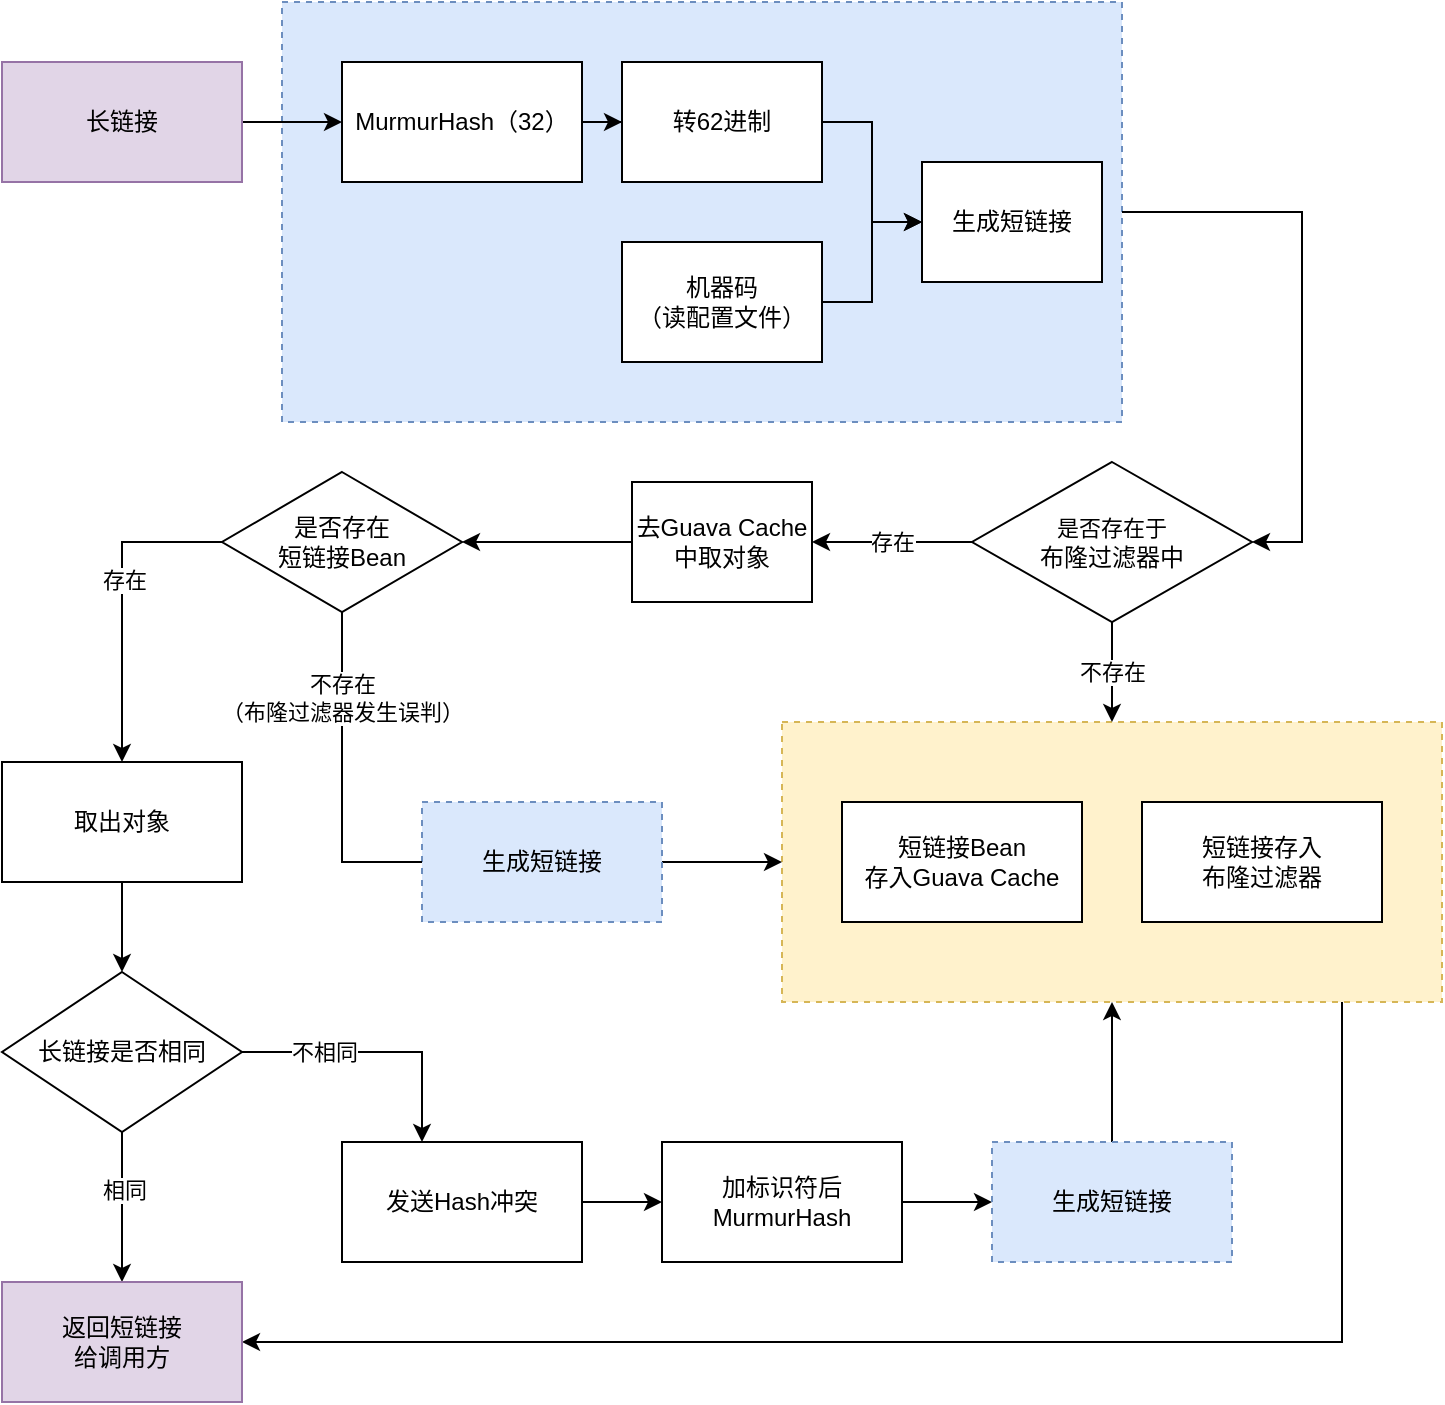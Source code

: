 <mxfile version="17.5.0" type="github" pages="2">
  <diagram id="PhP-BJQ2wtuO1mvePhvb" name="第 1 页">
    <mxGraphModel dx="1038" dy="524" grid="1" gridSize="10" guides="1" tooltips="1" connect="1" arrows="1" fold="1" page="1" pageScale="1" pageWidth="827" pageHeight="1169" math="0" shadow="0">
      <root>
        <mxCell id="0" />
        <mxCell id="1" parent="0" />
        <mxCell id="jcqEOY2t5M7yC_sGDvnl-13" value="" style="rounded=0;whiteSpace=wrap;html=1;dashed=1;fillColor=#dae8fc;strokeColor=#6c8ebf;" parent="1" vertex="1">
          <mxGeometry x="200" y="60" width="420" height="210" as="geometry" />
        </mxCell>
        <mxCell id="jcqEOY2t5M7yC_sGDvnl-9" style="edgeStyle=orthogonalEdgeStyle;rounded=0;orthogonalLoop=1;jettySize=auto;html=1;entryX=1;entryY=0.5;entryDx=0;entryDy=0;fontColor=#000000;strokeColor=#000000;" parent="1" source="jcqEOY2t5M7yC_sGDvnl-8" target="Cr4EuKPD1U2jUR8o6u61-44" edge="1">
          <mxGeometry relative="1" as="geometry">
            <Array as="points">
              <mxPoint x="730" y="730" />
            </Array>
          </mxGeometry>
        </mxCell>
        <mxCell id="jcqEOY2t5M7yC_sGDvnl-8" value="" style="rounded=0;whiteSpace=wrap;html=1;dashed=1;fillColor=#fff2cc;strokeColor=#d6b656;" parent="1" vertex="1">
          <mxGeometry x="450" y="420" width="330" height="140" as="geometry" />
        </mxCell>
        <mxCell id="Cr4EuKPD1U2jUR8o6u61-5" style="edgeStyle=orthogonalEdgeStyle;rounded=0;orthogonalLoop=1;jettySize=auto;html=1;" parent="1" source="Cr4EuKPD1U2jUR8o6u61-1" target="Cr4EuKPD1U2jUR8o6u61-3" edge="1">
          <mxGeometry relative="1" as="geometry" />
        </mxCell>
        <mxCell id="Cr4EuKPD1U2jUR8o6u61-1" value="长链接" style="rounded=0;whiteSpace=wrap;html=1;fillColor=#e1d5e7;strokeColor=#9673a6;" parent="1" vertex="1">
          <mxGeometry x="60" y="90" width="120" height="60" as="geometry" />
        </mxCell>
        <mxCell id="Cr4EuKPD1U2jUR8o6u61-6" style="edgeStyle=orthogonalEdgeStyle;rounded=0;orthogonalLoop=1;jettySize=auto;html=1;" parent="1" source="Cr4EuKPD1U2jUR8o6u61-3" target="Cr4EuKPD1U2jUR8o6u61-4" edge="1">
          <mxGeometry relative="1" as="geometry" />
        </mxCell>
        <mxCell id="Cr4EuKPD1U2jUR8o6u61-3" value="MurmurHash（32）" style="rounded=0;whiteSpace=wrap;html=1;" parent="1" vertex="1">
          <mxGeometry x="230" y="90" width="120" height="60" as="geometry" />
        </mxCell>
        <mxCell id="jcqEOY2t5M7yC_sGDvnl-16" style="edgeStyle=orthogonalEdgeStyle;rounded=0;orthogonalLoop=1;jettySize=auto;html=1;fontColor=#000000;strokeColor=#000000;" parent="1" source="Cr4EuKPD1U2jUR8o6u61-4" target="jcqEOY2t5M7yC_sGDvnl-15" edge="1">
          <mxGeometry relative="1" as="geometry" />
        </mxCell>
        <mxCell id="Cr4EuKPD1U2jUR8o6u61-4" value="转62进制" style="rounded=0;whiteSpace=wrap;html=1;" parent="1" vertex="1">
          <mxGeometry x="370" y="90" width="100" height="60" as="geometry" />
        </mxCell>
        <mxCell id="jcqEOY2t5M7yC_sGDvnl-17" style="edgeStyle=orthogonalEdgeStyle;rounded=0;orthogonalLoop=1;jettySize=auto;html=1;fontColor=#000000;strokeColor=#000000;" parent="1" source="Cr4EuKPD1U2jUR8o6u61-7" target="jcqEOY2t5M7yC_sGDvnl-15" edge="1">
          <mxGeometry relative="1" as="geometry" />
        </mxCell>
        <mxCell id="Cr4EuKPD1U2jUR8o6u61-7" value="机器码&lt;br&gt;（读配置文件）" style="rounded=0;whiteSpace=wrap;html=1;" parent="1" vertex="1">
          <mxGeometry x="370" y="180" width="100" height="60" as="geometry" />
        </mxCell>
        <mxCell id="Cr4EuKPD1U2jUR8o6u61-13" value="" style="edgeStyle=orthogonalEdgeStyle;rounded=0;orthogonalLoop=1;jettySize=auto;html=1;exitX=1;exitY=0.5;exitDx=0;exitDy=0;" parent="1" source="jcqEOY2t5M7yC_sGDvnl-13" target="Cr4EuKPD1U2jUR8o6u61-12" edge="1">
          <mxGeometry relative="1" as="geometry">
            <mxPoint x="615" y="200" as="sourcePoint" />
            <Array as="points">
              <mxPoint x="710" y="165" />
              <mxPoint x="710" y="330" />
            </Array>
          </mxGeometry>
        </mxCell>
        <mxCell id="Cr4EuKPD1U2jUR8o6u61-11" value="短链接存入&lt;br&gt;布隆过滤器" style="rounded=0;whiteSpace=wrap;html=1;" parent="1" vertex="1">
          <mxGeometry x="630" y="460" width="120" height="60" as="geometry" />
        </mxCell>
        <mxCell id="Cr4EuKPD1U2jUR8o6u61-19" value="存在" style="edgeStyle=orthogonalEdgeStyle;rounded=0;orthogonalLoop=1;jettySize=auto;html=1;" parent="1" source="Cr4EuKPD1U2jUR8o6u61-12" target="Cr4EuKPD1U2jUR8o6u61-18" edge="1">
          <mxGeometry relative="1" as="geometry">
            <Array as="points">
              <mxPoint x="510" y="330" />
              <mxPoint x="510" y="330" />
            </Array>
          </mxGeometry>
        </mxCell>
        <mxCell id="jcqEOY2t5M7yC_sGDvnl-11" value="不存在" style="edgeStyle=orthogonalEdgeStyle;rounded=0;orthogonalLoop=1;jettySize=auto;html=1;fontColor=#000000;strokeColor=#000000;" parent="1" source="Cr4EuKPD1U2jUR8o6u61-12" target="jcqEOY2t5M7yC_sGDvnl-8" edge="1">
          <mxGeometry relative="1" as="geometry" />
        </mxCell>
        <mxCell id="Cr4EuKPD1U2jUR8o6u61-12" value="&lt;span style=&quot;font-size: 11px ; background-color: rgb(255 , 255 , 255)&quot;&gt;是否存在于&lt;br&gt;&lt;/span&gt;布隆过滤器中" style="rhombus;whiteSpace=wrap;html=1;" parent="1" vertex="1">
          <mxGeometry x="545" y="290" width="140" height="80" as="geometry" />
        </mxCell>
        <mxCell id="Cr4EuKPD1U2jUR8o6u61-15" value="短链接Bean&lt;br&gt;存入Guava Cache" style="rounded=0;whiteSpace=wrap;html=1;" parent="1" vertex="1">
          <mxGeometry x="480" y="460" width="120" height="60" as="geometry" />
        </mxCell>
        <mxCell id="Cr4EuKPD1U2jUR8o6u61-21" style="edgeStyle=orthogonalEdgeStyle;rounded=0;orthogonalLoop=1;jettySize=auto;html=1;" parent="1" source="Cr4EuKPD1U2jUR8o6u61-18" target="Cr4EuKPD1U2jUR8o6u61-20" edge="1">
          <mxGeometry relative="1" as="geometry" />
        </mxCell>
        <mxCell id="Cr4EuKPD1U2jUR8o6u61-18" value="去Guava Cache&lt;br&gt;中取对象" style="rounded=0;whiteSpace=wrap;html=1;" parent="1" vertex="1">
          <mxGeometry x="375" y="300" width="90" height="60" as="geometry" />
        </mxCell>
        <mxCell id="Cr4EuKPD1U2jUR8o6u61-24" style="edgeStyle=orthogonalEdgeStyle;rounded=0;orthogonalLoop=1;jettySize=auto;html=1;exitX=0;exitY=0.5;exitDx=0;exitDy=0;" parent="1" source="Cr4EuKPD1U2jUR8o6u61-20" target="Cr4EuKPD1U2jUR8o6u61-23" edge="1">
          <mxGeometry relative="1" as="geometry" />
        </mxCell>
        <mxCell id="Cr4EuKPD1U2jUR8o6u61-25" value="存在" style="edgeLabel;html=1;align=center;verticalAlign=middle;resizable=0;points=[];" parent="Cr4EuKPD1U2jUR8o6u61-24" vertex="1" connectable="0">
          <mxGeometry x="-0.139" y="1" relative="1" as="geometry">
            <mxPoint as="offset" />
          </mxGeometry>
        </mxCell>
        <mxCell id="Cr4EuKPD1U2jUR8o6u61-20" value="&lt;span style=&quot;color: rgba(0 , 0 , 0 , 0) ; font-size: 0px&quot;&gt;是否%3CmxGraphModel%3E%3Croot%3E%3CmxCell%20id%3D%220%22%2F%3E%3CmxCell%20id%3D%221%22%20parent%3D%220%22%2F%3E%3CmxCell%20id%3D%222%22%20value%3D%22%E6%98%AF%E5%90%A6%E5%AD%98%E5%9C%A8%22%20style%3D%22edgeLabel%3Bhtml%3D1%3Balign%3Dcenter%3BverticalAlign%3Dmiddle%3Bresizable%3D0%3Bpoints%3D%5B%5D%3B%22%20vertex%3D%221%22%20connectable%3D%220%22%20parent%3D%221%22%3E%3CmxGeometry%20x%3D%22318%22%20y%3D%22330%22%20as%3D%22geometry%22%2F%3E%3C%2FmxCell%3E%3C%2Froot%3E%3C%2FmxGraphModel%3E是否&lt;/span&gt;是否存在&lt;br&gt;短链接Bean" style="rhombus;whiteSpace=wrap;html=1;" parent="1" vertex="1">
          <mxGeometry x="170" y="295" width="120" height="70" as="geometry" />
        </mxCell>
        <mxCell id="Cr4EuKPD1U2jUR8o6u61-27" style="edgeStyle=orthogonalEdgeStyle;rounded=0;orthogonalLoop=1;jettySize=auto;html=1;" parent="1" source="Cr4EuKPD1U2jUR8o6u61-23" target="Cr4EuKPD1U2jUR8o6u61-26" edge="1">
          <mxGeometry relative="1" as="geometry" />
        </mxCell>
        <mxCell id="Cr4EuKPD1U2jUR8o6u61-23" value="取出对象" style="rounded=0;whiteSpace=wrap;html=1;" parent="1" vertex="1">
          <mxGeometry x="60" y="440" width="120" height="60" as="geometry" />
        </mxCell>
        <mxCell id="Cr4EuKPD1U2jUR8o6u61-31" value="不相同" style="edgeStyle=orthogonalEdgeStyle;rounded=0;orthogonalLoop=1;jettySize=auto;html=1;exitX=1;exitY=0.5;exitDx=0;exitDy=0;" parent="1" source="Cr4EuKPD1U2jUR8o6u61-26" target="Cr4EuKPD1U2jUR8o6u61-30" edge="1">
          <mxGeometry x="-0.394" relative="1" as="geometry">
            <Array as="points">
              <mxPoint x="270" y="585" />
            </Array>
            <mxPoint as="offset" />
          </mxGeometry>
        </mxCell>
        <mxCell id="Cr4EuKPD1U2jUR8o6u61-45" style="edgeStyle=orthogonalEdgeStyle;rounded=0;orthogonalLoop=1;jettySize=auto;html=1;" parent="1" source="Cr4EuKPD1U2jUR8o6u61-26" target="Cr4EuKPD1U2jUR8o6u61-44" edge="1">
          <mxGeometry relative="1" as="geometry" />
        </mxCell>
        <mxCell id="Cr4EuKPD1U2jUR8o6u61-46" value="相同" style="edgeLabel;html=1;align=center;verticalAlign=middle;resizable=0;points=[];" parent="Cr4EuKPD1U2jUR8o6u61-45" vertex="1" connectable="0">
          <mxGeometry x="-0.222" y="1" relative="1" as="geometry">
            <mxPoint as="offset" />
          </mxGeometry>
        </mxCell>
        <mxCell id="Cr4EuKPD1U2jUR8o6u61-26" value="长链接是否相同" style="rhombus;whiteSpace=wrap;html=1;" parent="1" vertex="1">
          <mxGeometry x="60" y="545" width="120" height="80" as="geometry" />
        </mxCell>
        <mxCell id="Cr4EuKPD1U2jUR8o6u61-34" style="edgeStyle=orthogonalEdgeStyle;rounded=0;orthogonalLoop=1;jettySize=auto;html=1;" parent="1" source="Cr4EuKPD1U2jUR8o6u61-30" target="Cr4EuKPD1U2jUR8o6u61-33" edge="1">
          <mxGeometry relative="1" as="geometry" />
        </mxCell>
        <mxCell id="Cr4EuKPD1U2jUR8o6u61-30" value="发送Hash冲突" style="rounded=0;whiteSpace=wrap;html=1;" parent="1" vertex="1">
          <mxGeometry x="230" y="630" width="120" height="60" as="geometry" />
        </mxCell>
        <mxCell id="Cr4EuKPD1U2jUR8o6u61-33" value="加标识符后&lt;br&gt;MurmurHash" style="rounded=0;whiteSpace=wrap;html=1;" parent="1" vertex="1">
          <mxGeometry x="390" y="630" width="120" height="60" as="geometry" />
        </mxCell>
        <mxCell id="Cr4EuKPD1U2jUR8o6u61-37" value="" style="edgeStyle=orthogonalEdgeStyle;rounded=0;orthogonalLoop=1;jettySize=auto;html=1;" parent="1" source="Cr4EuKPD1U2jUR8o6u61-33" target="Cr4EuKPD1U2jUR8o6u61-38" edge="1">
          <mxGeometry relative="1" as="geometry">
            <mxPoint x="540" y="660" as="targetPoint" />
          </mxGeometry>
        </mxCell>
        <mxCell id="jcqEOY2t5M7yC_sGDvnl-10" style="edgeStyle=orthogonalEdgeStyle;rounded=0;orthogonalLoop=1;jettySize=auto;html=1;entryX=0.5;entryY=1;entryDx=0;entryDy=0;fontColor=#000000;strokeColor=#000000;" parent="1" source="Cr4EuKPD1U2jUR8o6u61-38" target="jcqEOY2t5M7yC_sGDvnl-8" edge="1">
          <mxGeometry relative="1" as="geometry" />
        </mxCell>
        <mxCell id="Cr4EuKPD1U2jUR8o6u61-38" value="生成短链接" style="rounded=0;whiteSpace=wrap;html=1;dashed=1;fillColor=#dae8fc;strokeColor=#6c8ebf;" parent="1" vertex="1">
          <mxGeometry x="555" y="630" width="120" height="60" as="geometry" />
        </mxCell>
        <mxCell id="Cr4EuKPD1U2jUR8o6u61-44" value="返回短链接&lt;br&gt;给调用方" style="rounded=0;whiteSpace=wrap;html=1;fillColor=#e1d5e7;strokeColor=#9673a6;" parent="1" vertex="1">
          <mxGeometry x="60" y="700" width="120" height="60" as="geometry" />
        </mxCell>
        <mxCell id="jcqEOY2t5M7yC_sGDvnl-12" style="edgeStyle=orthogonalEdgeStyle;rounded=0;orthogonalLoop=1;jettySize=auto;html=1;entryX=0;entryY=0.5;entryDx=0;entryDy=0;fontColor=#000000;strokeColor=#000000;" parent="1" source="jcqEOY2t5M7yC_sGDvnl-1" target="jcqEOY2t5M7yC_sGDvnl-8" edge="1">
          <mxGeometry relative="1" as="geometry" />
        </mxCell>
        <mxCell id="jcqEOY2t5M7yC_sGDvnl-1" value="生成短链接" style="rounded=0;whiteSpace=wrap;html=1;dashed=1;fillColor=#dae8fc;strokeColor=#6c8ebf;" parent="1" vertex="1">
          <mxGeometry x="270" y="460" width="120" height="60" as="geometry" />
        </mxCell>
        <mxCell id="jcqEOY2t5M7yC_sGDvnl-2" value="" style="edgeStyle=orthogonalEdgeStyle;rounded=0;orthogonalLoop=1;jettySize=auto;html=1;entryX=0;entryY=0.5;entryDx=0;entryDy=0;exitX=0.5;exitY=1;exitDx=0;exitDy=0;endArrow=none;" parent="1" source="Cr4EuKPD1U2jUR8o6u61-20" target="jcqEOY2t5M7yC_sGDvnl-1" edge="1">
          <mxGeometry x="-0.934" relative="1" as="geometry">
            <mxPoint x="210" y="365" as="sourcePoint" />
            <mxPoint x="690" y="520" as="targetPoint" />
            <Array as="points" />
            <mxPoint as="offset" />
          </mxGeometry>
        </mxCell>
        <mxCell id="jcqEOY2t5M7yC_sGDvnl-5" value="不存在&lt;br&gt;（布隆过滤器发生误判）" style="edgeLabel;html=1;align=center;verticalAlign=middle;resizable=0;points=[];fontColor=#000000;" parent="jcqEOY2t5M7yC_sGDvnl-2" vertex="1" connectable="0">
          <mxGeometry x="-0.76" relative="1" as="geometry">
            <mxPoint y="23" as="offset" />
          </mxGeometry>
        </mxCell>
        <mxCell id="jcqEOY2t5M7yC_sGDvnl-15" value="&lt;span&gt;生成短链接&lt;/span&gt;" style="rounded=0;whiteSpace=wrap;html=1;fontColor=#000000;gradientColor=#ffffff;" parent="1" vertex="1">
          <mxGeometry x="520" y="140" width="90" height="60" as="geometry" />
        </mxCell>
      </root>
    </mxGraphModel>
  </diagram>
  <diagram id="Jm5oNYgQGQSgiNe3RXsB" name="第 2 页">
    <mxGraphModel dx="1038" dy="524" grid="1" gridSize="10" guides="1" tooltips="1" connect="1" arrows="1" fold="1" page="1" pageScale="1" pageWidth="827" pageHeight="1169" math="0" shadow="0">
      <root>
        <mxCell id="0" />
        <mxCell id="1" parent="0" />
        <mxCell id="gQ8tIwMM52p7DOY61jqs-22" style="edgeStyle=orthogonalEdgeStyle;orthogonalLoop=1;jettySize=auto;html=1;fontColor=#000000;strokeColor=#000000;rounded=0;" edge="1" parent="1" source="gQ8tIwMM52p7DOY61jqs-1" target="gQ8tIwMM52p7DOY61jqs-14">
          <mxGeometry relative="1" as="geometry" />
        </mxCell>
        <mxCell id="gQ8tIwMM52p7DOY61jqs-23" style="edgeStyle=orthogonalEdgeStyle;rounded=0;orthogonalLoop=1;jettySize=auto;html=1;entryX=0;entryY=0.5;entryDx=0;entryDy=0;entryPerimeter=0;fontColor=#000000;strokeColor=#000000;" edge="1" parent="1" source="gQ8tIwMM52p7DOY61jqs-1" target="gQ8tIwMM52p7DOY61jqs-15">
          <mxGeometry relative="1" as="geometry" />
        </mxCell>
        <mxCell id="gQ8tIwMM52p7DOY61jqs-1" value="短域名服务器&lt;br&gt;&lt;font color=&quot;#3333ff&quot;&gt;machineId&lt;/font&gt;" style="rounded=0;whiteSpace=wrap;html=1;" vertex="1" parent="1">
          <mxGeometry x="390" y="130" width="120" height="60" as="geometry" />
        </mxCell>
        <mxCell id="gQ8tIwMM52p7DOY61jqs-24" style="edgeStyle=orthogonalEdgeStyle;rounded=0;orthogonalLoop=1;jettySize=auto;html=1;fontColor=#000000;strokeColor=#000000;" edge="1" parent="1" source="gQ8tIwMM52p7DOY61jqs-2" target="gQ8tIwMM52p7DOY61jqs-17">
          <mxGeometry relative="1" as="geometry" />
        </mxCell>
        <mxCell id="gQ8tIwMM52p7DOY61jqs-25" style="edgeStyle=orthogonalEdgeStyle;rounded=0;orthogonalLoop=1;jettySize=auto;html=1;entryX=0;entryY=0.5;entryDx=0;entryDy=0;entryPerimeter=0;fontColor=#000000;strokeColor=#000000;" edge="1" parent="1" source="gQ8tIwMM52p7DOY61jqs-2" target="gQ8tIwMM52p7DOY61jqs-16">
          <mxGeometry relative="1" as="geometry" />
        </mxCell>
        <mxCell id="gQ8tIwMM52p7DOY61jqs-2" value="短域名服务器&lt;br&gt;&lt;font color=&quot;#3333ff&quot;&gt;machineId&lt;/font&gt;" style="rounded=0;whiteSpace=wrap;html=1;" vertex="1" parent="1">
          <mxGeometry x="390" y="250" width="120" height="60" as="geometry" />
        </mxCell>
        <mxCell id="gQ8tIwMM52p7DOY61jqs-28" style="edgeStyle=orthogonalEdgeStyle;rounded=0;orthogonalLoop=1;jettySize=auto;html=1;entryX=0;entryY=0.5;entryDx=0;entryDy=0;entryPerimeter=0;fontColor=#000000;strokeColor=#000000;" edge="1" parent="1" source="gQ8tIwMM52p7DOY61jqs-3" target="gQ8tIwMM52p7DOY61jqs-18">
          <mxGeometry relative="1" as="geometry" />
        </mxCell>
        <mxCell id="gQ8tIwMM52p7DOY61jqs-29" style="edgeStyle=orthogonalEdgeStyle;rounded=0;orthogonalLoop=1;jettySize=auto;html=1;entryX=0;entryY=0.5;entryDx=0;entryDy=0;entryPerimeter=0;fontColor=#000000;strokeColor=#000000;" edge="1" parent="1" source="gQ8tIwMM52p7DOY61jqs-3" target="gQ8tIwMM52p7DOY61jqs-19">
          <mxGeometry relative="1" as="geometry" />
        </mxCell>
        <mxCell id="gQ8tIwMM52p7DOY61jqs-3" value="短域名服务器&lt;br&gt;&lt;font color=&quot;#3333ff&quot;&gt;machineId&lt;/font&gt;" style="rounded=0;whiteSpace=wrap;html=1;" vertex="1" parent="1">
          <mxGeometry x="390" y="370" width="120" height="60" as="geometry" />
        </mxCell>
        <mxCell id="gQ8tIwMM52p7DOY61jqs-5" style="edgeStyle=orthogonalEdgeStyle;rounded=1;orthogonalLoop=1;jettySize=auto;html=1;entryX=0;entryY=0.5;entryDx=0;entryDy=0;fontColor=#000000;dashed=1;strokeColor=none;" edge="1" parent="1" source="gQ8tIwMM52p7DOY61jqs-4" target="gQ8tIwMM52p7DOY61jqs-1">
          <mxGeometry relative="1" as="geometry" />
        </mxCell>
        <mxCell id="gQ8tIwMM52p7DOY61jqs-6" style="edgeStyle=orthogonalEdgeStyle;rounded=1;orthogonalLoop=1;jettySize=auto;html=1;entryX=0;entryY=0.5;entryDx=0;entryDy=0;dashed=1;fontColor=#000000;" edge="1" parent="1" source="gQ8tIwMM52p7DOY61jqs-4" target="gQ8tIwMM52p7DOY61jqs-1">
          <mxGeometry relative="1" as="geometry">
            <Array as="points">
              <mxPoint x="320" y="270" />
              <mxPoint x="320" y="160" />
            </Array>
          </mxGeometry>
        </mxCell>
        <mxCell id="gQ8tIwMM52p7DOY61jqs-7" style="edgeStyle=orthogonalEdgeStyle;rounded=1;orthogonalLoop=1;jettySize=auto;html=1;dashed=1;fontColor=#000000;" edge="1" parent="1" source="gQ8tIwMM52p7DOY61jqs-4" target="gQ8tIwMM52p7DOY61jqs-2">
          <mxGeometry relative="1" as="geometry" />
        </mxCell>
        <mxCell id="gQ8tIwMM52p7DOY61jqs-8" style="edgeStyle=orthogonalEdgeStyle;rounded=1;orthogonalLoop=1;jettySize=auto;html=1;entryX=0;entryY=0.5;entryDx=0;entryDy=0;dashed=1;fontColor=#000000;" edge="1" parent="1" source="gQ8tIwMM52p7DOY61jqs-4" target="gQ8tIwMM52p7DOY61jqs-3">
          <mxGeometry relative="1" as="geometry">
            <Array as="points">
              <mxPoint x="320" y="290" />
              <mxPoint x="320" y="400" />
            </Array>
          </mxGeometry>
        </mxCell>
        <mxCell id="gQ8tIwMM52p7DOY61jqs-4" value="&lt;font color=&quot;#000000&quot;&gt;Nginx&lt;br&gt;负载均衡服务器&lt;/font&gt;" style="rounded=0;whiteSpace=wrap;html=1;fontColor=#3333FF;dashed=1;" vertex="1" parent="1">
          <mxGeometry x="80" y="250" width="120" height="60" as="geometry" />
        </mxCell>
        <mxCell id="gQ8tIwMM52p7DOY61jqs-10" style="edgeStyle=orthogonalEdgeStyle;orthogonalLoop=1;jettySize=auto;html=1;dashed=1;fontColor=#000000;strokeColor=#3333FF;curved=1;entryX=0.5;entryY=0;entryDx=0;entryDy=0;" edge="1" parent="1" source="gQ8tIwMM52p7DOY61jqs-9" target="gQ8tIwMM52p7DOY61jqs-1">
          <mxGeometry relative="1" as="geometry" />
        </mxCell>
        <mxCell id="gQ8tIwMM52p7DOY61jqs-11" style="edgeStyle=orthogonalEdgeStyle;orthogonalLoop=1;jettySize=auto;html=1;dashed=1;fontColor=#000000;strokeColor=#3333FF;curved=1;exitX=1;exitY=0.75;exitDx=0;exitDy=0;" edge="1" parent="1" source="gQ8tIwMM52p7DOY61jqs-9" target="gQ8tIwMM52p7DOY61jqs-2">
          <mxGeometry relative="1" as="geometry">
            <Array as="points">
              <mxPoint x="210" y="170" />
              <mxPoint x="300" y="170" />
              <mxPoint x="300" y="220" />
              <mxPoint x="450" y="220" />
            </Array>
          </mxGeometry>
        </mxCell>
        <mxCell id="gQ8tIwMM52p7DOY61jqs-12" style="edgeStyle=orthogonalEdgeStyle;orthogonalLoop=1;jettySize=auto;html=1;entryX=0.5;entryY=0;entryDx=0;entryDy=0;dashed=1;fontColor=#000000;strokeColor=#3333FF;curved=1;exitX=0.583;exitY=0.808;exitDx=0;exitDy=0;exitPerimeter=0;" edge="1" parent="1" source="gQ8tIwMM52p7DOY61jqs-9" target="gQ8tIwMM52p7DOY61jqs-3">
          <mxGeometry relative="1" as="geometry">
            <Array as="points">
              <mxPoint x="160" y="180" />
              <mxPoint x="190" y="180" />
              <mxPoint x="190" y="220" />
              <mxPoint x="300" y="220" />
              <mxPoint x="300" y="330" />
              <mxPoint x="370" y="330" />
              <mxPoint x="370" y="340" />
              <mxPoint x="450" y="340" />
            </Array>
          </mxGeometry>
        </mxCell>
        <mxCell id="gQ8tIwMM52p7DOY61jqs-9" value="ZooKeeper" style="shape=document;whiteSpace=wrap;html=1;boundedLbl=1;dashed=1;fontColor=#000000;" vertex="1" parent="1">
          <mxGeometry x="90" y="100" width="120" height="80" as="geometry" />
        </mxCell>
        <mxCell id="gQ8tIwMM52p7DOY61jqs-14" value="Guava Cache" style="strokeWidth=2;html=1;shape=mxgraph.flowchart.direct_data;whiteSpace=wrap;fontColor=#000000;" vertex="1" parent="1">
          <mxGeometry x="560" y="120" width="80" height="30" as="geometry" />
        </mxCell>
        <mxCell id="gQ8tIwMM52p7DOY61jqs-15" value="BloomFilter" style="strokeWidth=2;html=1;shape=mxgraph.flowchart.direct_data;whiteSpace=wrap;fontColor=#000000;" vertex="1" parent="1">
          <mxGeometry x="560" y="170" width="80" height="30" as="geometry" />
        </mxCell>
        <mxCell id="gQ8tIwMM52p7DOY61jqs-16" value="Guava Cache" style="strokeWidth=2;html=1;shape=mxgraph.flowchart.direct_data;whiteSpace=wrap;fontColor=#000000;gradientColor=#ffffff;" vertex="1" parent="1">
          <mxGeometry x="560" y="290" width="80" height="30" as="geometry" />
        </mxCell>
        <mxCell id="gQ8tIwMM52p7DOY61jqs-17" value="BloomFilter" style="strokeWidth=2;html=1;shape=mxgraph.flowchart.direct_data;whiteSpace=wrap;fontColor=#000000;" vertex="1" parent="1">
          <mxGeometry x="560" y="240" width="80" height="30" as="geometry" />
        </mxCell>
        <mxCell id="gQ8tIwMM52p7DOY61jqs-18" value="Guava Cache" style="strokeWidth=2;html=1;shape=mxgraph.flowchart.direct_data;whiteSpace=wrap;fontColor=#000000;" vertex="1" parent="1">
          <mxGeometry x="560" y="360" width="80" height="30" as="geometry" />
        </mxCell>
        <mxCell id="gQ8tIwMM52p7DOY61jqs-19" value="BloomFilter" style="strokeWidth=2;html=1;shape=mxgraph.flowchart.direct_data;whiteSpace=wrap;fontColor=#000000;" vertex="1" parent="1">
          <mxGeometry x="560" y="410" width="80" height="30" as="geometry" />
        </mxCell>
        <mxCell id="gQ8tIwMM52p7DOY61jqs-33" style="edgeStyle=orthogonalEdgeStyle;rounded=0;orthogonalLoop=1;jettySize=auto;html=1;exitX=0.5;exitY=1;exitDx=0;exitDy=0;exitPerimeter=0;fontColor=#000000;strokeColor=#000000;" edge="1" parent="1" source="gQ8tIwMM52p7DOY61jqs-15" target="gQ8tIwMM52p7DOY61jqs-15">
          <mxGeometry relative="1" as="geometry" />
        </mxCell>
      </root>
    </mxGraphModel>
  </diagram>
</mxfile>
